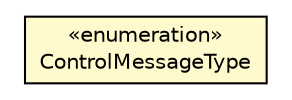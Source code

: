#!/usr/local/bin/dot
#
# Class diagram 
# Generated by UMLGraph version R5_6-24-gf6e263 (http://www.umlgraph.org/)
#

digraph G {
	edge [fontname="Helvetica",fontsize=10,labelfontname="Helvetica",labelfontsize=10];
	node [fontname="Helvetica",fontsize=10,shape=plaintext];
	nodesep=0.25;
	ranksep=0.5;
	// org.universAAL.middleware.brokers.message.control.ControlMessage.ControlMessageType
	c149818 [label=<<table title="org.universAAL.middleware.brokers.message.control.ControlMessage.ControlMessageType" border="0" cellborder="1" cellspacing="0" cellpadding="2" port="p" bgcolor="lemonChiffon" href="./ControlMessage.ControlMessageType.html">
		<tr><td><table border="0" cellspacing="0" cellpadding="1">
<tr><td align="center" balign="center"> &#171;enumeration&#187; </td></tr>
<tr><td align="center" balign="center"> ControlMessageType </td></tr>
		</table></td></tr>
		</table>>, URL="./ControlMessage.ControlMessageType.html", fontname="Helvetica", fontcolor="black", fontsize=10.0];
}

